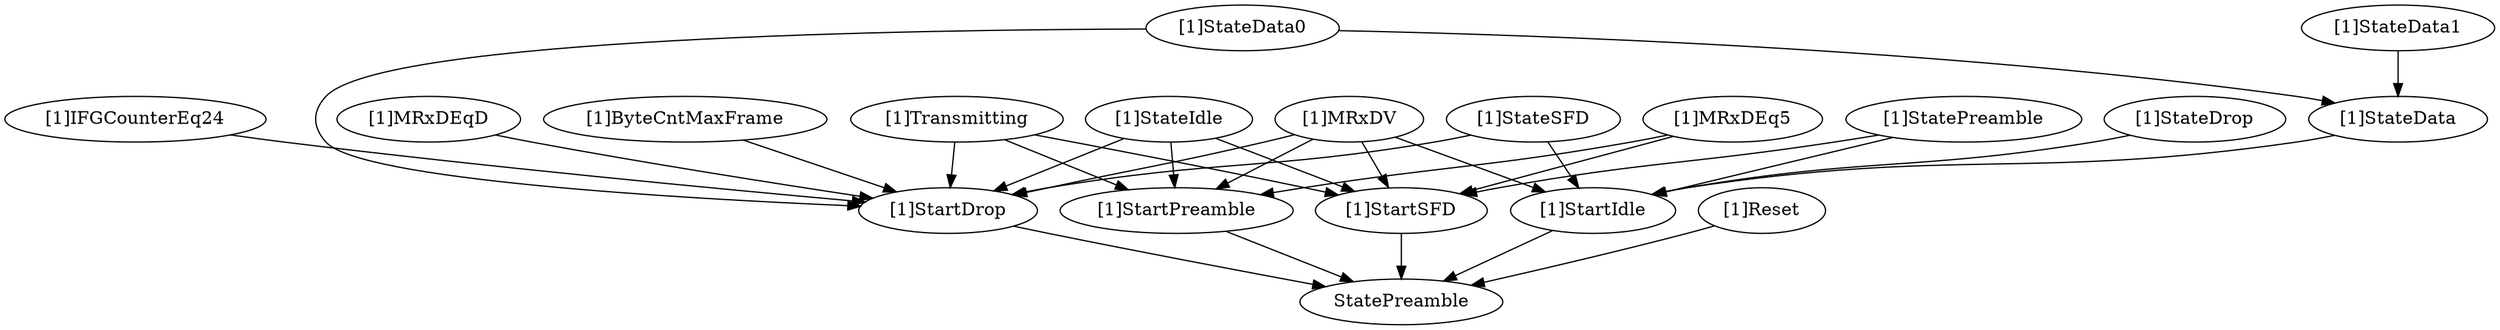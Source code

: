 strict digraph "" {
	"[1]StartDrop"	 [complexity=3,
		importance=0.205704825114,
		rank=0.0685682750381];
	StatePreamble	 [complexity=0,
		importance=0.0611865842705,
		rank=0.0];
	"[1]StartDrop" -> StatePreamble;
	"[1]IFGCounterEq24"	 [complexity=12,
		importance=0.230704825114,
		rank=0.0192254020929];
	"[1]IFGCounterEq24" -> "[1]StartDrop";
	"[1]StartPreamble"	 [complexity=1,
		importance=0.10891755186,
		rank=0.10891755186];
	"[1]StartPreamble" -> StatePreamble;
	"[1]MRxDEq5"	 [complexity=6,
		importance=0.13391755186,
		rank=0.0223195919767];
	"[1]MRxDEq5" -> "[1]StartPreamble";
	"[1]StartSFD"	 [complexity=3,
		importance=0.185400960126,
		rank=0.0618003200421];
	"[1]MRxDEq5" -> "[1]StartSFD";
	"[1]StatePreamble"	 [complexity=9,
		importance=0.246587544397,
		rank=0.0273986160441];
	"[1]StartIdle"	 [complexity=3,
		importance=0.223015195545,
		rank=0.0743383985149];
	"[1]StatePreamble" -> "[1]StartIdle";
	"[1]StatePreamble" -> "[1]StartSFD";
	"[1]Transmitting"	 [complexity=6,
		importance=0.13391755186,
		rank=0.0223195919767];
	"[1]Transmitting" -> "[1]StartDrop";
	"[1]Transmitting" -> "[1]StartPreamble";
	"[1]Transmitting" -> "[1]StartSFD";
	"[1]StateDrop"	 [complexity=9,
		importance=0.263035557666,
		rank=0.0292261730741];
	"[1]StateDrop" -> "[1]StartIdle";
	"[1]StateData"	 [complexity=9,
		importance=0.275100907023,
		rank=0.030566767447];
	"[1]StateData" -> "[1]StartIdle";
	"[1]StateData0"	 [complexity=12,
		importance=0.340449102103,
		rank=0.0283707585086];
	"[1]StateData0" -> "[1]StartDrop";
	"[1]StateData0" -> "[1]StateData";
	"[1]StateIdle"	 [complexity=6,
		importance=0.170302562343,
		rank=0.0283837603905];
	"[1]StateIdle" -> "[1]StartDrop";
	"[1]StateIdle" -> "[1]StartPreamble";
	"[1]StateIdle" -> "[1]StartSFD";
	"[1]MRxDV"	 [complexity=6,
		importance=0.13391755186,
		rank=0.0223195919767];
	"[1]MRxDV" -> "[1]StartDrop";
	"[1]MRxDV" -> "[1]StartPreamble";
	"[1]MRxDV" -> "[1]StartIdle";
	"[1]MRxDV" -> "[1]StartSFD";
	"[1]MRxDEqD"	 [complexity=12,
		importance=0.230704825114,
		rank=0.0192254020929];
	"[1]MRxDEqD" -> "[1]StartDrop";
	"[1]StartIdle" -> StatePreamble;
	"[1]ByteCntMaxFrame"	 [complexity=12,
		importance=0.230704825114,
		rank=0.0192254020929];
	"[1]ByteCntMaxFrame" -> "[1]StartDrop";
	"[1]Reset"	 [complexity=1,
		importance=0.208559752811,
		rank=0.208559752811];
	"[1]Reset" -> StatePreamble;
	"[1]StartSFD" -> StatePreamble;
	"[1]StateData1"	 [complexity=12,
		importance=0.339876926177,
		rank=0.0283230771815];
	"[1]StateData1" -> "[1]StateData";
	"[1]StateSFD"	 [complexity=9,
		importance=0.296269293475,
		rank=0.0329188103861];
	"[1]StateSFD" -> "[1]StartDrop";
	"[1]StateSFD" -> "[1]StartIdle";
}
